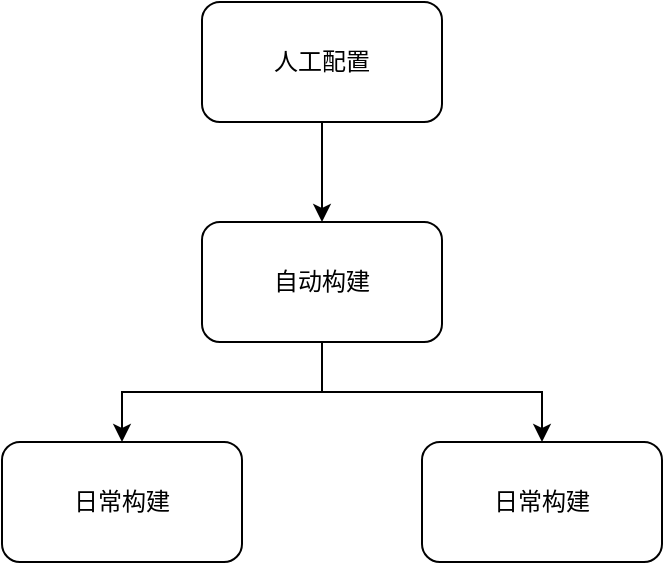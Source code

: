 <mxfile version="12.4.8" type="github">
  <diagram id="ApW3DDrOjDALBpVBkcUd" name="Page-1">
    <mxGraphModel dx="1149" dy="591" grid="1" gridSize="10" guides="1" tooltips="1" connect="1" arrows="1" fold="1" page="1" pageScale="1" pageWidth="827" pageHeight="1169" math="0" shadow="0">
      <root>
        <mxCell id="0"/>
        <mxCell id="1" parent="0"/>
        <mxCell id="ss-dwth7yBQRLIjQmPeW-2" value="" style="edgeStyle=orthogonalEdgeStyle;rounded=0;orthogonalLoop=1;jettySize=auto;html=1;" edge="1" parent="1" source="1QEzGHq1Pu8JiyIyR0i3-1" target="1QEzGHq1Pu8JiyIyR0i3-2">
          <mxGeometry relative="1" as="geometry"/>
        </mxCell>
        <mxCell id="1QEzGHq1Pu8JiyIyR0i3-1" value="人工配置" style="rounded=1;whiteSpace=wrap;html=1;" parent="1" vertex="1">
          <mxGeometry x="130" y="100" width="120" height="60" as="geometry"/>
        </mxCell>
        <mxCell id="ss-dwth7yBQRLIjQmPeW-4" value="" style="edgeStyle=orthogonalEdgeStyle;rounded=0;orthogonalLoop=1;jettySize=auto;html=1;entryX=0.5;entryY=0;entryDx=0;entryDy=0;" edge="1" parent="1" source="1QEzGHq1Pu8JiyIyR0i3-2" target="ss-dwth7yBQRLIjQmPeW-1">
          <mxGeometry relative="1" as="geometry">
            <mxPoint x="190" y="350" as="targetPoint"/>
          </mxGeometry>
        </mxCell>
        <mxCell id="ss-dwth7yBQRLIjQmPeW-6" value="" style="edgeStyle=orthogonalEdgeStyle;rounded=0;orthogonalLoop=1;jettySize=auto;html=1;entryX=0.5;entryY=0;entryDx=0;entryDy=0;" edge="1" parent="1" source="1QEzGHq1Pu8JiyIyR0i3-2" target="1QEzGHq1Pu8JiyIyR0i3-3">
          <mxGeometry relative="1" as="geometry">
            <mxPoint x="190" y="350" as="targetPoint"/>
          </mxGeometry>
        </mxCell>
        <mxCell id="1QEzGHq1Pu8JiyIyR0i3-2" value="自动构建" style="rounded=1;whiteSpace=wrap;html=1;" parent="1" vertex="1">
          <mxGeometry x="130" y="210" width="120" height="60" as="geometry"/>
        </mxCell>
        <mxCell id="1QEzGHq1Pu8JiyIyR0i3-3" value="日常构建" style="rounded=1;whiteSpace=wrap;html=1;" parent="1" vertex="1">
          <mxGeometry x="30" y="320" width="120" height="60" as="geometry"/>
        </mxCell>
        <mxCell id="ss-dwth7yBQRLIjQmPeW-1" value="日常构建" style="rounded=1;whiteSpace=wrap;html=1;" vertex="1" parent="1">
          <mxGeometry x="240" y="320" width="120" height="60" as="geometry"/>
        </mxCell>
      </root>
    </mxGraphModel>
  </diagram>
</mxfile>
